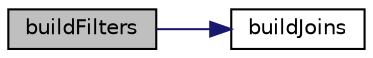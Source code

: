 digraph G
{
  edge [fontname="Helvetica",fontsize="10",labelfontname="Helvetica",labelfontsize="10"];
  node [fontname="Helvetica",fontsize="10",shape=record];
  rankdir=LR;
  Node1 [label="buildFilters",height=0.2,width=0.4,color="black", fillcolor="grey75", style="filled" fontcolor="black"];
  Node1 -> Node2 [color="midnightblue",fontsize="10",style="solid",fontname="Helvetica"];
  Node2 [label="buildJoins",height=0.2,width=0.4,color="black", fillcolor="white", style="filled",URL="$class_query.html#ac80ccbaf28b2e5a762b95947f4b96b12"];
}
